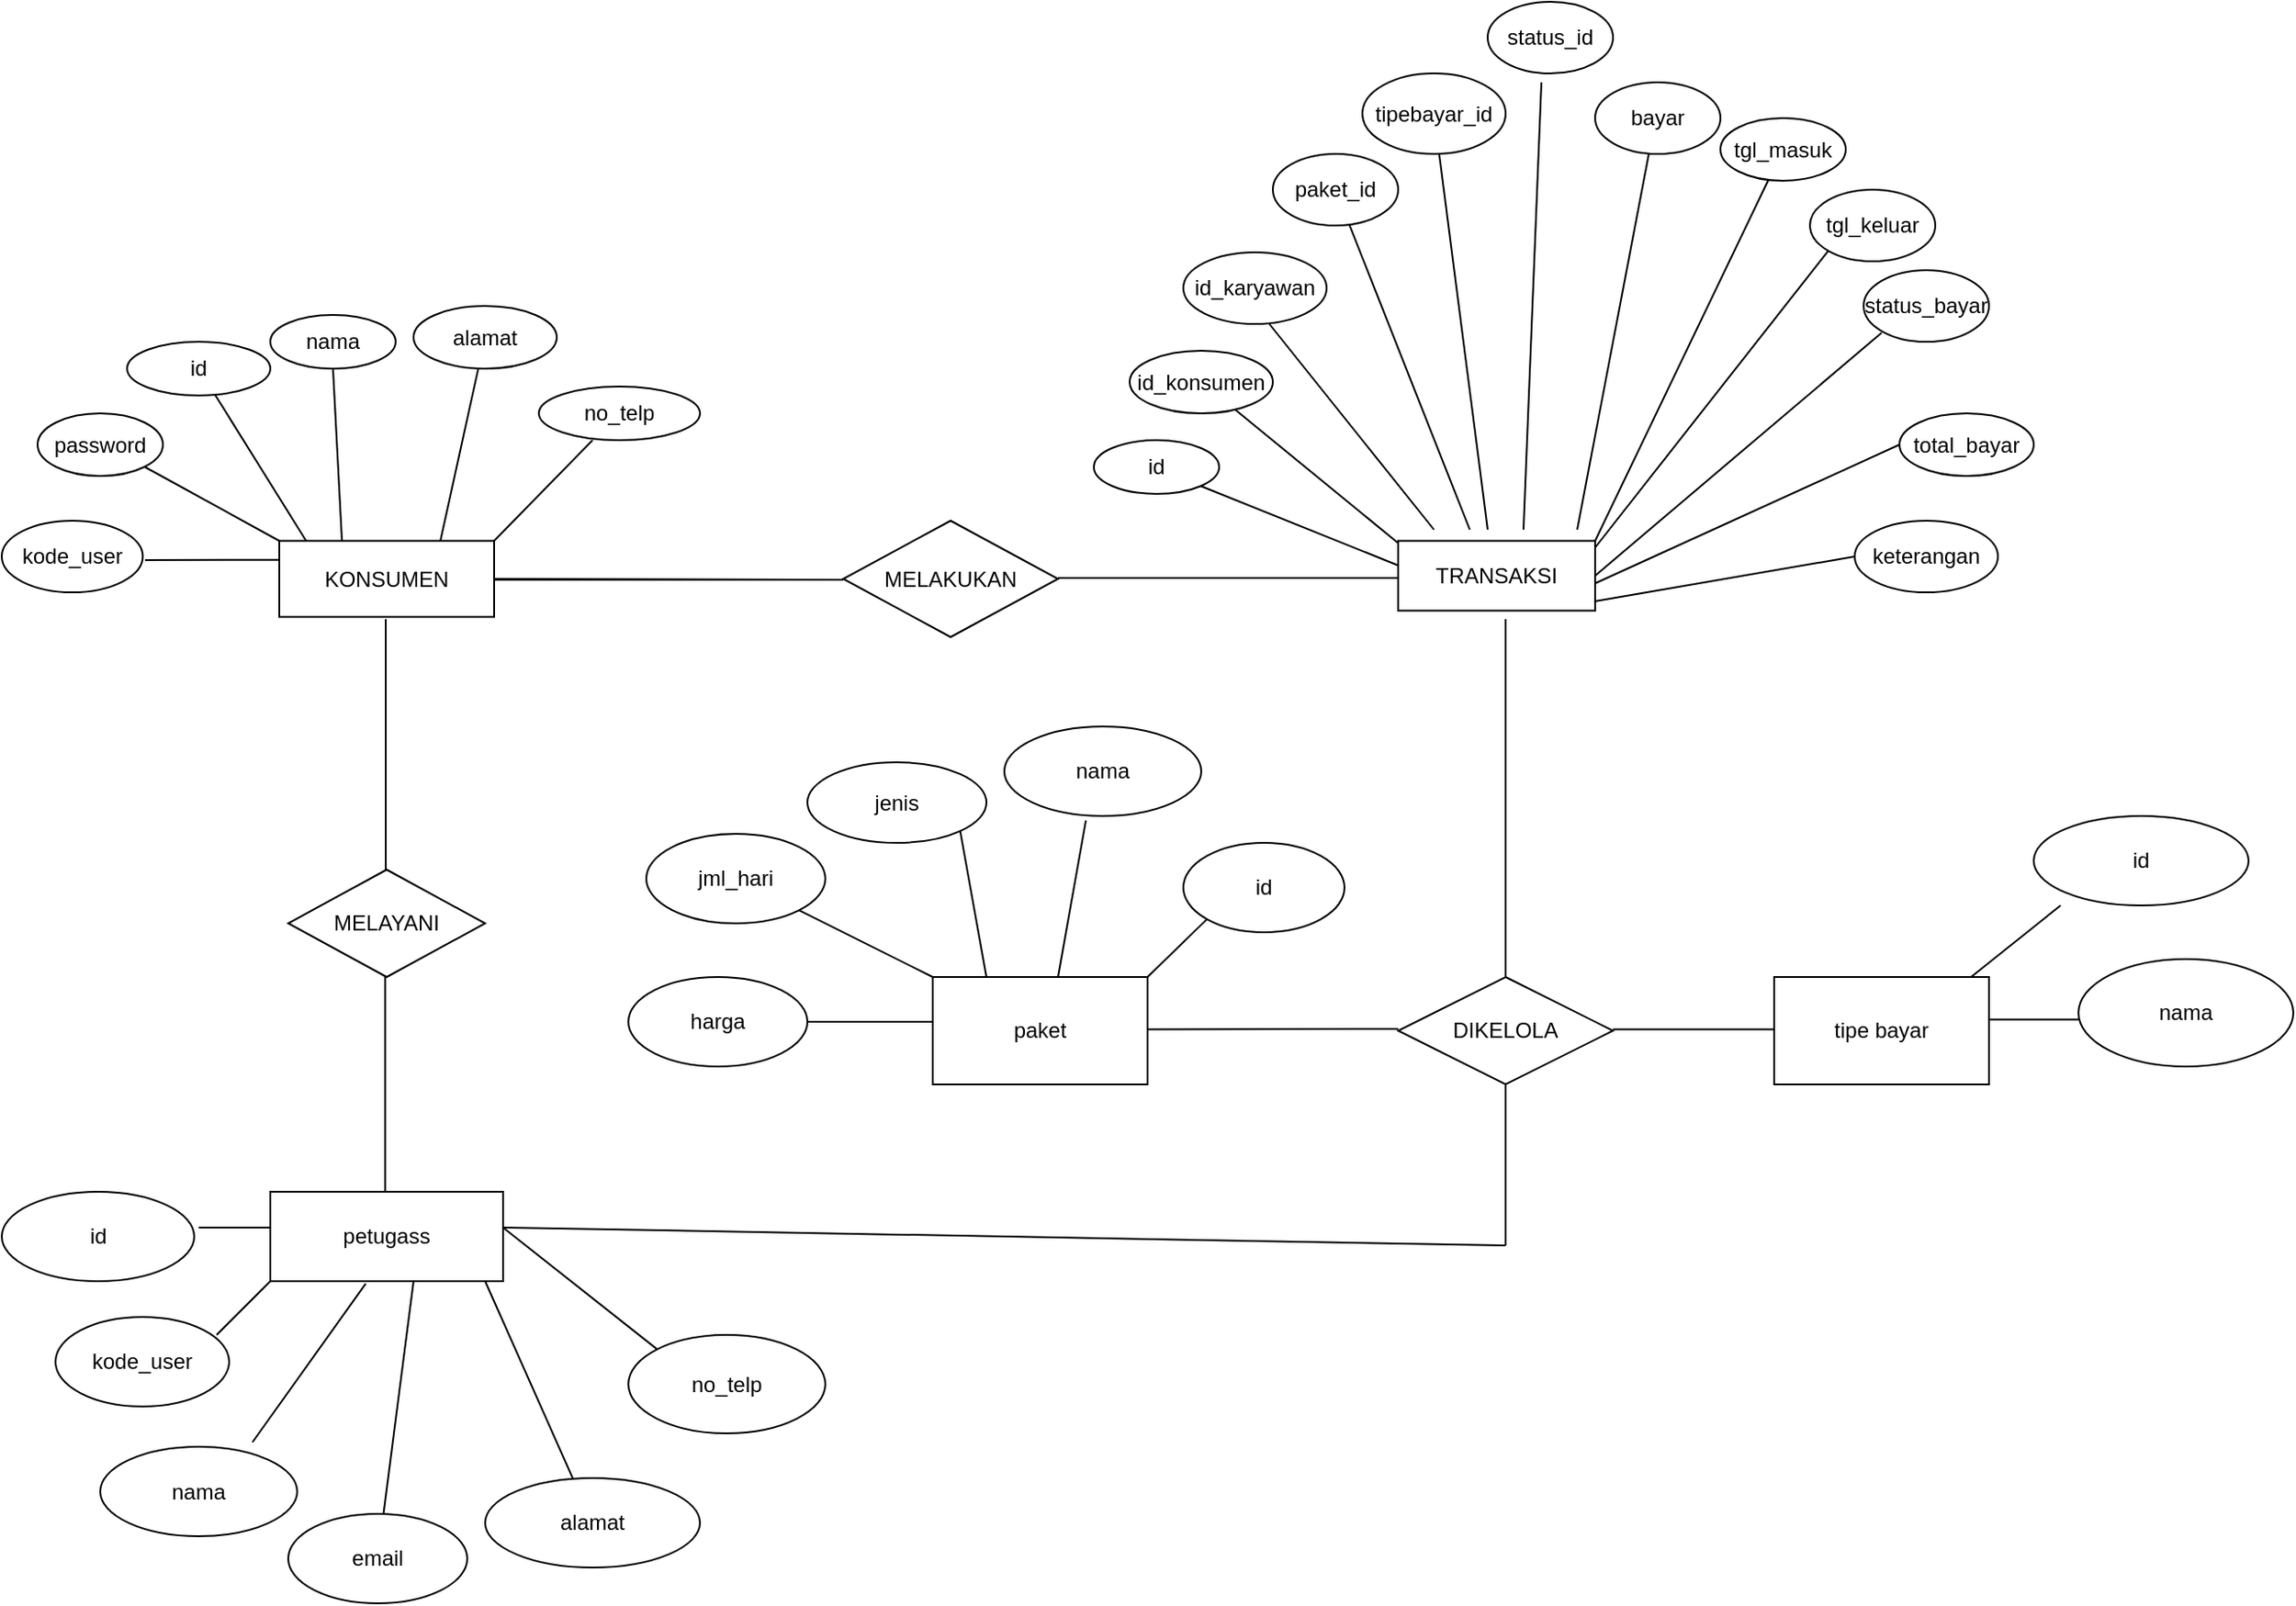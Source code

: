 <mxfile version="21.0.1" type="github">
  <diagram id="R2lEEEUBdFMjLlhIrx00" name="Page-1">
    <mxGraphModel dx="2385" dy="2640" grid="1" gridSize="10" guides="1" tooltips="1" connect="1" arrows="1" fold="1" page="1" pageScale="1" pageWidth="850" pageHeight="1100" math="0" shadow="0" extFonts="Permanent Marker^https://fonts.googleapis.com/css?family=Permanent+Marker">
      <root>
        <mxCell id="0" />
        <mxCell id="1" parent="0" />
        <mxCell id="_R2PkcQwD8Uu9VUQhNBO-2" value="KONSUMEN" style="rounded=0;whiteSpace=wrap;html=1;" parent="1" vertex="1">
          <mxGeometry x="165" y="156.25" width="120" height="42.5" as="geometry" />
        </mxCell>
        <mxCell id="_R2PkcQwD8Uu9VUQhNBO-7" value="MELAKUKAN" style="rhombus;whiteSpace=wrap;html=1;" parent="1" vertex="1">
          <mxGeometry x="480" y="145" width="120" height="65" as="geometry" />
        </mxCell>
        <mxCell id="_R2PkcQwD8Uu9VUQhNBO-17" value="DIKELOLA" style="rhombus;whiteSpace=wrap;html=1;" parent="1" vertex="1">
          <mxGeometry x="790" y="400" width="120" height="60" as="geometry" />
        </mxCell>
        <mxCell id="_R2PkcQwD8Uu9VUQhNBO-27" value="MELAYANI" style="rhombus;whiteSpace=wrap;html=1;" parent="1" vertex="1">
          <mxGeometry x="170" y="340" width="110" height="60" as="geometry" />
        </mxCell>
        <mxCell id="_R2PkcQwD8Uu9VUQhNBO-32" value="id" style="ellipse;whiteSpace=wrap;html=1;" parent="1" vertex="1">
          <mxGeometry x="80" y="45" width="80" height="30" as="geometry" />
        </mxCell>
        <mxCell id="_R2PkcQwD8Uu9VUQhNBO-50" value="nama" style="ellipse;whiteSpace=wrap;html=1;" parent="1" vertex="1">
          <mxGeometry x="160" y="30" width="70" height="30" as="geometry" />
        </mxCell>
        <mxCell id="_R2PkcQwD8Uu9VUQhNBO-55" value="password" style="ellipse;whiteSpace=wrap;html=1;" parent="1" vertex="1">
          <mxGeometry x="30" y="85" width="70" height="35" as="geometry" />
        </mxCell>
        <mxCell id="_R2PkcQwD8Uu9VUQhNBO-58" value="alamat" style="ellipse;whiteSpace=wrap;html=1;" parent="1" vertex="1">
          <mxGeometry x="240" y="25" width="80" height="35" as="geometry" />
        </mxCell>
        <mxCell id="_R2PkcQwD8Uu9VUQhNBO-75" value="kode_user" style="ellipse;whiteSpace=wrap;html=1;" parent="1" vertex="1">
          <mxGeometry x="10" y="145" width="78.75" height="40" as="geometry" />
        </mxCell>
        <mxCell id="_R2PkcQwD8Uu9VUQhNBO-79" value="no_telp" style="ellipse;whiteSpace=wrap;html=1;" parent="1" vertex="1">
          <mxGeometry x="310" y="70" width="90" height="30" as="geometry" />
        </mxCell>
        <mxCell id="EKh0dobHQG_98uLOrxUF-5" value="" style="endArrow=none;html=1;rounded=0;" parent="1" target="_R2PkcQwD8Uu9VUQhNBO-58" edge="1">
          <mxGeometry width="50" height="50" relative="1" as="geometry">
            <mxPoint x="255" y="156.25" as="sourcePoint" />
            <mxPoint x="260" y="70" as="targetPoint" />
          </mxGeometry>
        </mxCell>
        <mxCell id="EKh0dobHQG_98uLOrxUF-10" value="" style="endArrow=none;html=1;rounded=0;" parent="1" target="_R2PkcQwD8Uu9VUQhNBO-32" edge="1">
          <mxGeometry width="50" height="50" relative="1" as="geometry">
            <mxPoint x="180" y="156.25" as="sourcePoint" />
            <mxPoint x="230" y="106.25" as="targetPoint" />
          </mxGeometry>
        </mxCell>
        <mxCell id="EKh0dobHQG_98uLOrxUF-11" value="" style="endArrow=none;html=1;rounded=0;exitX=0;exitY=0;exitDx=0;exitDy=0;entryX=1;entryY=1;entryDx=0;entryDy=0;" parent="1" source="_R2PkcQwD8Uu9VUQhNBO-2" target="_R2PkcQwD8Uu9VUQhNBO-55" edge="1">
          <mxGeometry width="50" height="50" relative="1" as="geometry">
            <mxPoint x="100" y="210" as="sourcePoint" />
            <mxPoint x="90" y="110" as="targetPoint" />
          </mxGeometry>
        </mxCell>
        <mxCell id="EKh0dobHQG_98uLOrxUF-13" value="" style="endArrow=none;html=1;rounded=0;entryX=0;entryY=0.25;entryDx=0;entryDy=0;" parent="1" target="_R2PkcQwD8Uu9VUQhNBO-2" edge="1">
          <mxGeometry width="50" height="50" relative="1" as="geometry">
            <mxPoint x="90" y="167" as="sourcePoint" />
            <mxPoint x="160" y="170" as="targetPoint" />
          </mxGeometry>
        </mxCell>
        <mxCell id="EKh0dobHQG_98uLOrxUF-16" value="" style="endArrow=none;html=1;rounded=0;entryX=0.5;entryY=1;entryDx=0;entryDy=0;" parent="1" target="_R2PkcQwD8Uu9VUQhNBO-50" edge="1">
          <mxGeometry width="50" height="50" relative="1" as="geometry">
            <mxPoint x="200" y="156.25" as="sourcePoint" />
            <mxPoint x="250" y="106.25" as="targetPoint" />
          </mxGeometry>
        </mxCell>
        <mxCell id="EKh0dobHQG_98uLOrxUF-17" value="" style="endArrow=none;html=1;rounded=0;exitX=1;exitY=0;exitDx=0;exitDy=0;" parent="1" source="_R2PkcQwD8Uu9VUQhNBO-2" edge="1">
          <mxGeometry width="50" height="50" relative="1" as="geometry">
            <mxPoint x="290" y="150" as="sourcePoint" />
            <mxPoint x="340" y="100" as="targetPoint" />
          </mxGeometry>
        </mxCell>
        <mxCell id="EKh0dobHQG_98uLOrxUF-30" value="" style="endArrow=none;html=1;rounded=0;exitX=1;exitY=0.5;exitDx=0;exitDy=0;" parent="1" source="_R2PkcQwD8Uu9VUQhNBO-2" edge="1">
          <mxGeometry width="50" height="50" relative="1" as="geometry">
            <mxPoint x="290" y="190" as="sourcePoint" />
            <mxPoint x="480" y="178" as="targetPoint" />
          </mxGeometry>
        </mxCell>
        <mxCell id="EKh0dobHQG_98uLOrxUF-33" value="" style="endArrow=none;html=1;rounded=0;exitX=1;exitY=0.5;exitDx=0;exitDy=0;" parent="1" edge="1">
          <mxGeometry width="50" height="50" relative="1" as="geometry">
            <mxPoint x="285" y="178" as="sourcePoint" />
            <mxPoint x="480" y="178" as="targetPoint" />
          </mxGeometry>
        </mxCell>
        <mxCell id="EKh0dobHQG_98uLOrxUF-34" value="" style="endArrow=none;html=1;rounded=0;exitX=1;exitY=0.5;exitDx=0;exitDy=0;" parent="1" edge="1">
          <mxGeometry width="50" height="50" relative="1" as="geometry">
            <mxPoint x="600" y="177" as="sourcePoint" />
            <mxPoint x="795" y="177" as="targetPoint" />
            <Array as="points" />
          </mxGeometry>
        </mxCell>
        <mxCell id="EKh0dobHQG_98uLOrxUF-35" value="TRANSAKSI" style="rounded=0;whiteSpace=wrap;html=1;" parent="1" vertex="1">
          <mxGeometry x="790" y="156.25" width="110" height="39" as="geometry" />
        </mxCell>
        <mxCell id="EKh0dobHQG_98uLOrxUF-37" value="id" style="ellipse;whiteSpace=wrap;html=1;" parent="1" vertex="1">
          <mxGeometry x="620" y="100" width="70" height="30" as="geometry" />
        </mxCell>
        <mxCell id="EKh0dobHQG_98uLOrxUF-38" value="" style="endArrow=none;html=1;rounded=0;entryX=0.738;entryY=0.943;entryDx=0;entryDy=0;entryPerimeter=0;" parent="1" target="EKh0dobHQG_98uLOrxUF-39" edge="1">
          <mxGeometry width="50" height="50" relative="1" as="geometry">
            <mxPoint x="790" y="157.5" as="sourcePoint" />
            <mxPoint x="730" y="70" as="targetPoint" />
          </mxGeometry>
        </mxCell>
        <mxCell id="EKh0dobHQG_98uLOrxUF-39" value="id_konsumen" style="ellipse;whiteSpace=wrap;html=1;" parent="1" vertex="1">
          <mxGeometry x="640" y="50" width="80" height="35" as="geometry" />
        </mxCell>
        <mxCell id="EKh0dobHQG_98uLOrxUF-40" value="id_karyawan" style="ellipse;whiteSpace=wrap;html=1;" parent="1" vertex="1">
          <mxGeometry x="670" y="-5" width="80" height="40" as="geometry" />
        </mxCell>
        <mxCell id="EKh0dobHQG_98uLOrxUF-41" value="paket_id" style="ellipse;whiteSpace=wrap;html=1;" parent="1" vertex="1">
          <mxGeometry x="720" y="-60" width="70" height="40" as="geometry" />
        </mxCell>
        <mxCell id="EKh0dobHQG_98uLOrxUF-42" value="" style="endArrow=none;html=1;rounded=0;entryX=1;entryY=1;entryDx=0;entryDy=0;" parent="1" target="EKh0dobHQG_98uLOrxUF-37" edge="1">
          <mxGeometry width="50" height="50" relative="1" as="geometry">
            <mxPoint x="790" y="170" as="sourcePoint" />
            <mxPoint x="840" y="120" as="targetPoint" />
          </mxGeometry>
        </mxCell>
        <mxCell id="EKh0dobHQG_98uLOrxUF-46" value="tipebayar_id" style="ellipse;whiteSpace=wrap;html=1;" parent="1" vertex="1">
          <mxGeometry x="770" y="-105" width="80" height="45" as="geometry" />
        </mxCell>
        <mxCell id="EKh0dobHQG_98uLOrxUF-47" value="status_id" style="ellipse;whiteSpace=wrap;html=1;" parent="1" vertex="1">
          <mxGeometry x="840" y="-145" width="70" height="40" as="geometry" />
        </mxCell>
        <mxCell id="EKh0dobHQG_98uLOrxUF-48" value="bayar" style="ellipse;whiteSpace=wrap;html=1;" parent="1" vertex="1">
          <mxGeometry x="900" y="-100" width="70" height="40" as="geometry" />
        </mxCell>
        <mxCell id="EKh0dobHQG_98uLOrxUF-49" value="tgl_masuk" style="ellipse;whiteSpace=wrap;html=1;" parent="1" vertex="1">
          <mxGeometry x="970" y="-80" width="70" height="35" as="geometry" />
        </mxCell>
        <mxCell id="EKh0dobHQG_98uLOrxUF-50" value="tgl_keluar" style="ellipse;whiteSpace=wrap;html=1;" parent="1" vertex="1">
          <mxGeometry x="1020" y="-40" width="70" height="40" as="geometry" />
        </mxCell>
        <mxCell id="EKh0dobHQG_98uLOrxUF-51" value="" style="endArrow=none;html=1;rounded=0;entryX=0.6;entryY=1;entryDx=0;entryDy=0;entryPerimeter=0;" parent="1" target="EKh0dobHQG_98uLOrxUF-40" edge="1">
          <mxGeometry width="50" height="50" relative="1" as="geometry">
            <mxPoint x="810" y="150" as="sourcePoint" />
            <mxPoint x="750" y="10" as="targetPoint" />
          </mxGeometry>
        </mxCell>
        <mxCell id="EKh0dobHQG_98uLOrxUF-52" value="" style="endArrow=none;html=1;rounded=0;" parent="1" target="EKh0dobHQG_98uLOrxUF-41" edge="1">
          <mxGeometry width="50" height="50" relative="1" as="geometry">
            <mxPoint x="830" y="150" as="sourcePoint" />
            <mxPoint x="810" y="-40" as="targetPoint" />
          </mxGeometry>
        </mxCell>
        <mxCell id="EKh0dobHQG_98uLOrxUF-55" value="" style="endArrow=none;html=1;rounded=0;" parent="1" target="EKh0dobHQG_98uLOrxUF-46" edge="1">
          <mxGeometry width="50" height="50" relative="1" as="geometry">
            <mxPoint x="840" y="150" as="sourcePoint" />
            <mxPoint x="860" y="-90" as="targetPoint" />
          </mxGeometry>
        </mxCell>
        <mxCell id="EKh0dobHQG_98uLOrxUF-56" value="" style="endArrow=none;html=1;rounded=0;" parent="1" edge="1">
          <mxGeometry width="50" height="50" relative="1" as="geometry">
            <mxPoint x="860" y="150" as="sourcePoint" />
            <mxPoint x="870" y="-100" as="targetPoint" />
          </mxGeometry>
        </mxCell>
        <mxCell id="EKh0dobHQG_98uLOrxUF-57" value="" style="endArrow=none;html=1;rounded=0;" parent="1" edge="1">
          <mxGeometry width="50" height="50" relative="1" as="geometry">
            <mxPoint x="890" y="150" as="sourcePoint" />
            <mxPoint x="930" y="-60" as="targetPoint" />
          </mxGeometry>
        </mxCell>
        <mxCell id="EKh0dobHQG_98uLOrxUF-59" value="status_bayar" style="ellipse;whiteSpace=wrap;html=1;" parent="1" vertex="1">
          <mxGeometry x="1050" y="5" width="70" height="40" as="geometry" />
        </mxCell>
        <mxCell id="EKh0dobHQG_98uLOrxUF-60" value="total_bayar" style="ellipse;whiteSpace=wrap;html=1;" parent="1" vertex="1">
          <mxGeometry x="1070" y="85" width="75" height="35" as="geometry" />
        </mxCell>
        <mxCell id="EKh0dobHQG_98uLOrxUF-61" value="keterangan" style="ellipse;whiteSpace=wrap;html=1;" parent="1" vertex="1">
          <mxGeometry x="1045" y="145" width="80" height="40" as="geometry" />
        </mxCell>
        <mxCell id="EKh0dobHQG_98uLOrxUF-62" value="" style="endArrow=none;html=1;rounded=0;exitX=1;exitY=0;exitDx=0;exitDy=0;" parent="1" source="EKh0dobHQG_98uLOrxUF-35" target="EKh0dobHQG_98uLOrxUF-49" edge="1">
          <mxGeometry width="50" height="50" relative="1" as="geometry">
            <mxPoint x="900" y="170" as="sourcePoint" />
            <mxPoint x="950" y="120" as="targetPoint" />
          </mxGeometry>
        </mxCell>
        <mxCell id="EKh0dobHQG_98uLOrxUF-63" value="" style="endArrow=none;html=1;rounded=0;entryX=0;entryY=1;entryDx=0;entryDy=0;" parent="1" target="EKh0dobHQG_98uLOrxUF-50" edge="1">
          <mxGeometry width="50" height="50" relative="1" as="geometry">
            <mxPoint x="900" y="160" as="sourcePoint" />
            <mxPoint x="1080" y="10" as="targetPoint" />
          </mxGeometry>
        </mxCell>
        <mxCell id="EKh0dobHQG_98uLOrxUF-65" value="" style="endArrow=none;html=1;rounded=0;exitX=1;exitY=0.5;exitDx=0;exitDy=0;" parent="1" source="EKh0dobHQG_98uLOrxUF-35" edge="1">
          <mxGeometry width="50" height="50" relative="1" as="geometry">
            <mxPoint x="900" y="190" as="sourcePoint" />
            <mxPoint x="1060" y="40" as="targetPoint" />
          </mxGeometry>
        </mxCell>
        <mxCell id="EKh0dobHQG_98uLOrxUF-67" value="" style="endArrow=none;html=1;rounded=0;entryX=0;entryY=0.5;entryDx=0;entryDy=0;" parent="1" target="EKh0dobHQG_98uLOrxUF-60" edge="1">
          <mxGeometry width="50" height="50" relative="1" as="geometry">
            <mxPoint x="900" y="180" as="sourcePoint" />
            <mxPoint x="950" y="130" as="targetPoint" />
          </mxGeometry>
        </mxCell>
        <mxCell id="EKh0dobHQG_98uLOrxUF-68" value="" style="endArrow=none;html=1;rounded=0;entryX=0;entryY=0.5;entryDx=0;entryDy=0;" parent="1" target="EKh0dobHQG_98uLOrxUF-61" edge="1">
          <mxGeometry width="50" height="50" relative="1" as="geometry">
            <mxPoint x="900" y="190" as="sourcePoint" />
            <mxPoint x="950" y="140" as="targetPoint" />
          </mxGeometry>
        </mxCell>
        <mxCell id="EKh0dobHQG_98uLOrxUF-72" value="" style="endArrow=none;html=1;rounded=0;exitX=0.5;exitY=0;exitDx=0;exitDy=0;" parent="1" source="_R2PkcQwD8Uu9VUQhNBO-17" edge="1">
          <mxGeometry width="50" height="50" relative="1" as="geometry">
            <mxPoint x="850" y="320" as="sourcePoint" />
            <mxPoint x="850" y="200" as="targetPoint" />
            <Array as="points">
              <mxPoint x="850" y="240" />
            </Array>
          </mxGeometry>
        </mxCell>
        <mxCell id="EKh0dobHQG_98uLOrxUF-74" value="" style="endArrow=none;html=1;rounded=0;" parent="1" edge="1">
          <mxGeometry width="50" height="50" relative="1" as="geometry">
            <mxPoint x="910" y="429.29" as="sourcePoint" />
            <mxPoint x="1060" y="429.29" as="targetPoint" />
          </mxGeometry>
        </mxCell>
        <mxCell id="EKh0dobHQG_98uLOrxUF-75" value="tipe bayar" style="rounded=0;whiteSpace=wrap;html=1;" parent="1" vertex="1">
          <mxGeometry x="1000" y="400" width="120" height="60" as="geometry" />
        </mxCell>
        <mxCell id="EKh0dobHQG_98uLOrxUF-77" value="" style="endArrow=none;html=1;rounded=0;" parent="1" edge="1">
          <mxGeometry width="50" height="50" relative="1" as="geometry">
            <mxPoint x="650" y="429.29" as="sourcePoint" />
            <mxPoint x="790" y="429" as="targetPoint" />
          </mxGeometry>
        </mxCell>
        <mxCell id="EKh0dobHQG_98uLOrxUF-78" value="paket" style="rounded=0;whiteSpace=wrap;html=1;" parent="1" vertex="1">
          <mxGeometry x="530" y="400" width="120" height="60" as="geometry" />
        </mxCell>
        <mxCell id="EKh0dobHQG_98uLOrxUF-79" value="id" style="ellipse;whiteSpace=wrap;html=1;" parent="1" vertex="1">
          <mxGeometry x="670" y="325" width="90" height="50" as="geometry" />
        </mxCell>
        <mxCell id="EKh0dobHQG_98uLOrxUF-80" value="nama" style="ellipse;whiteSpace=wrap;html=1;" parent="1" vertex="1">
          <mxGeometry x="570" y="260" width="110" height="50" as="geometry" />
        </mxCell>
        <mxCell id="EKh0dobHQG_98uLOrxUF-81" value="jenis" style="ellipse;whiteSpace=wrap;html=1;" parent="1" vertex="1">
          <mxGeometry x="460" y="280" width="100" height="45" as="geometry" />
        </mxCell>
        <mxCell id="EKh0dobHQG_98uLOrxUF-82" value="jml_hari" style="ellipse;whiteSpace=wrap;html=1;" parent="1" vertex="1">
          <mxGeometry x="370" y="320" width="100" height="50" as="geometry" />
        </mxCell>
        <mxCell id="EKh0dobHQG_98uLOrxUF-84" value="harga" style="ellipse;whiteSpace=wrap;html=1;" parent="1" vertex="1">
          <mxGeometry x="360" y="400" width="100" height="50" as="geometry" />
        </mxCell>
        <mxCell id="EKh0dobHQG_98uLOrxUF-85" value="" style="endArrow=none;html=1;rounded=0;entryX=0;entryY=1;entryDx=0;entryDy=0;" parent="1" target="EKh0dobHQG_98uLOrxUF-79" edge="1">
          <mxGeometry width="50" height="50" relative="1" as="geometry">
            <mxPoint x="650" y="400" as="sourcePoint" />
            <mxPoint x="700" y="350" as="targetPoint" />
          </mxGeometry>
        </mxCell>
        <mxCell id="EKh0dobHQG_98uLOrxUF-86" value="" style="endArrow=none;html=1;rounded=0;entryX=0.414;entryY=1.051;entryDx=0;entryDy=0;entryPerimeter=0;" parent="1" target="EKh0dobHQG_98uLOrxUF-80" edge="1">
          <mxGeometry width="50" height="50" relative="1" as="geometry">
            <mxPoint x="600" y="400" as="sourcePoint" />
            <mxPoint x="650" y="350" as="targetPoint" />
          </mxGeometry>
        </mxCell>
        <mxCell id="EKh0dobHQG_98uLOrxUF-87" value="" style="endArrow=none;html=1;rounded=0;entryX=1;entryY=1;entryDx=0;entryDy=0;" parent="1" target="EKh0dobHQG_98uLOrxUF-81" edge="1">
          <mxGeometry width="50" height="50" relative="1" as="geometry">
            <mxPoint x="560" y="400" as="sourcePoint" />
            <mxPoint x="610" y="350" as="targetPoint" />
          </mxGeometry>
        </mxCell>
        <mxCell id="EKh0dobHQG_98uLOrxUF-88" value="" style="endArrow=none;html=1;rounded=0;entryX=1;entryY=1;entryDx=0;entryDy=0;exitX=0;exitY=0;exitDx=0;exitDy=0;" parent="1" source="EKh0dobHQG_98uLOrxUF-78" target="EKh0dobHQG_98uLOrxUF-82" edge="1">
          <mxGeometry width="50" height="50" relative="1" as="geometry">
            <mxPoint x="530" y="410" as="sourcePoint" />
            <mxPoint x="580" y="360" as="targetPoint" />
          </mxGeometry>
        </mxCell>
        <mxCell id="EKh0dobHQG_98uLOrxUF-89" value="" style="endArrow=none;html=1;rounded=0;exitX=1;exitY=0.5;exitDx=0;exitDy=0;" parent="1" source="EKh0dobHQG_98uLOrxUF-84" edge="1">
          <mxGeometry width="50" height="50" relative="1" as="geometry">
            <mxPoint x="480" y="480" as="sourcePoint" />
            <mxPoint x="530" y="425" as="targetPoint" />
          </mxGeometry>
        </mxCell>
        <mxCell id="EKh0dobHQG_98uLOrxUF-92" value="id" style="ellipse;whiteSpace=wrap;html=1;" parent="1" vertex="1">
          <mxGeometry x="1145" y="310" width="120" height="50" as="geometry" />
        </mxCell>
        <mxCell id="EKh0dobHQG_98uLOrxUF-95" value="" style="endArrow=none;html=1;rounded=0;" parent="1" edge="1">
          <mxGeometry width="50" height="50" relative="1" as="geometry">
            <mxPoint x="1120" y="423.75" as="sourcePoint" />
            <mxPoint x="1170" y="423.75" as="targetPoint" />
          </mxGeometry>
        </mxCell>
        <mxCell id="EKh0dobHQG_98uLOrxUF-96" value="nama" style="ellipse;whiteSpace=wrap;html=1;" parent="1" vertex="1">
          <mxGeometry x="1170" y="390" width="120" height="60" as="geometry" />
        </mxCell>
        <mxCell id="EKh0dobHQG_98uLOrxUF-97" value="" style="endArrow=none;html=1;rounded=0;" parent="1" edge="1">
          <mxGeometry width="50" height="50" relative="1" as="geometry">
            <mxPoint x="1110" y="400" as="sourcePoint" />
            <mxPoint x="1160" y="360" as="targetPoint" />
          </mxGeometry>
        </mxCell>
        <mxCell id="EKh0dobHQG_98uLOrxUF-98" value="" style="endArrow=none;html=1;rounded=0;" parent="1" edge="1">
          <mxGeometry width="50" height="50" relative="1" as="geometry">
            <mxPoint x="850" y="550" as="sourcePoint" />
            <mxPoint x="850" y="460" as="targetPoint" />
          </mxGeometry>
        </mxCell>
        <mxCell id="EKh0dobHQG_98uLOrxUF-106" value="" style="endArrow=none;html=1;rounded=0;" parent="1" edge="1">
          <mxGeometry width="50" height="50" relative="1" as="geometry">
            <mxPoint x="224.17" y="520" as="sourcePoint" />
            <mxPoint x="224.17" y="400" as="targetPoint" />
          </mxGeometry>
        </mxCell>
        <mxCell id="EKh0dobHQG_98uLOrxUF-107" value="petugass" style="rounded=0;whiteSpace=wrap;html=1;" parent="1" vertex="1">
          <mxGeometry x="160" y="520" width="130" height="50" as="geometry" />
        </mxCell>
        <mxCell id="EKh0dobHQG_98uLOrxUF-109" value="" style="endArrow=none;html=1;rounded=0;" parent="1" edge="1">
          <mxGeometry width="50" height="50" relative="1" as="geometry">
            <mxPoint x="120" y="540" as="sourcePoint" />
            <mxPoint x="160" y="540" as="targetPoint" />
          </mxGeometry>
        </mxCell>
        <mxCell id="EKh0dobHQG_98uLOrxUF-110" value="id" style="ellipse;whiteSpace=wrap;html=1;" parent="1" vertex="1">
          <mxGeometry x="10" y="520" width="107.5" height="50" as="geometry" />
        </mxCell>
        <mxCell id="EKh0dobHQG_98uLOrxUF-111" value="" style="endArrow=none;html=1;rounded=0;" parent="1" edge="1">
          <mxGeometry width="50" height="50" relative="1" as="geometry">
            <mxPoint x="130" y="600" as="sourcePoint" />
            <mxPoint x="160" y="570" as="targetPoint" />
          </mxGeometry>
        </mxCell>
        <mxCell id="EKh0dobHQG_98uLOrxUF-112" value="kode_user" style="ellipse;whiteSpace=wrap;html=1;" parent="1" vertex="1">
          <mxGeometry x="40" y="590" width="97" height="50" as="geometry" />
        </mxCell>
        <mxCell id="EKh0dobHQG_98uLOrxUF-113" value="" style="endArrow=none;html=1;rounded=0;entryX=0.41;entryY=1.027;entryDx=0;entryDy=0;entryPerimeter=0;" parent="1" target="EKh0dobHQG_98uLOrxUF-107" edge="1">
          <mxGeometry width="50" height="50" relative="1" as="geometry">
            <mxPoint x="150" y="660" as="sourcePoint" />
            <mxPoint x="210" y="580" as="targetPoint" />
          </mxGeometry>
        </mxCell>
        <mxCell id="EKh0dobHQG_98uLOrxUF-114" value="nama" style="ellipse;whiteSpace=wrap;html=1;" parent="1" vertex="1">
          <mxGeometry x="65" y="662.5" width="110" height="50" as="geometry" />
        </mxCell>
        <mxCell id="EKh0dobHQG_98uLOrxUF-116" value="email" style="ellipse;whiteSpace=wrap;html=1;" parent="1" vertex="1">
          <mxGeometry x="170" y="700" width="100" height="50" as="geometry" />
        </mxCell>
        <mxCell id="EKh0dobHQG_98uLOrxUF-117" value="" style="endArrow=none;html=1;rounded=0;" parent="1" source="EKh0dobHQG_98uLOrxUF-118" edge="1">
          <mxGeometry width="50" height="50" relative="1" as="geometry">
            <mxPoint x="300" y="640" as="sourcePoint" />
            <mxPoint x="280" y="570" as="targetPoint" />
          </mxGeometry>
        </mxCell>
        <mxCell id="EKh0dobHQG_98uLOrxUF-118" value="alamat" style="ellipse;whiteSpace=wrap;html=1;" parent="1" vertex="1">
          <mxGeometry x="280" y="680" width="120" height="50" as="geometry" />
        </mxCell>
        <mxCell id="EKh0dobHQG_98uLOrxUF-119" value="" style="endArrow=none;html=1;rounded=0;entryX=0;entryY=0;entryDx=0;entryDy=0;" parent="1" target="EKh0dobHQG_98uLOrxUF-121" edge="1">
          <mxGeometry width="50" height="50" relative="1" as="geometry">
            <mxPoint x="290" y="540" as="sourcePoint" />
            <mxPoint x="350" y="540" as="targetPoint" />
          </mxGeometry>
        </mxCell>
        <mxCell id="EKh0dobHQG_98uLOrxUF-121" value="no_telp" style="ellipse;whiteSpace=wrap;html=1;" parent="1" vertex="1">
          <mxGeometry x="360" y="600" width="110" height="55" as="geometry" />
        </mxCell>
        <mxCell id="EKh0dobHQG_98uLOrxUF-122" value="" style="endArrow=none;html=1;rounded=0;" parent="1" source="EKh0dobHQG_98uLOrxUF-116" edge="1">
          <mxGeometry width="50" height="50" relative="1" as="geometry">
            <mxPoint x="190" y="620" as="sourcePoint" />
            <mxPoint x="240" y="570" as="targetPoint" />
          </mxGeometry>
        </mxCell>
        <mxCell id="EKh0dobHQG_98uLOrxUF-124" value="" style="endArrow=none;html=1;rounded=0;" parent="1" edge="1">
          <mxGeometry width="50" height="50" relative="1" as="geometry">
            <mxPoint x="290" y="540" as="sourcePoint" />
            <mxPoint x="850" y="550" as="targetPoint" />
          </mxGeometry>
        </mxCell>
        <mxCell id="GhtH8zNCrYHc4sahIGbH-1" value="" style="endArrow=none;html=1;rounded=0;" edge="1" parent="1">
          <mxGeometry width="50" height="50" relative="1" as="geometry">
            <mxPoint x="224.5" y="340" as="sourcePoint" />
            <mxPoint x="224.5" y="200" as="targetPoint" />
          </mxGeometry>
        </mxCell>
      </root>
    </mxGraphModel>
  </diagram>
</mxfile>
